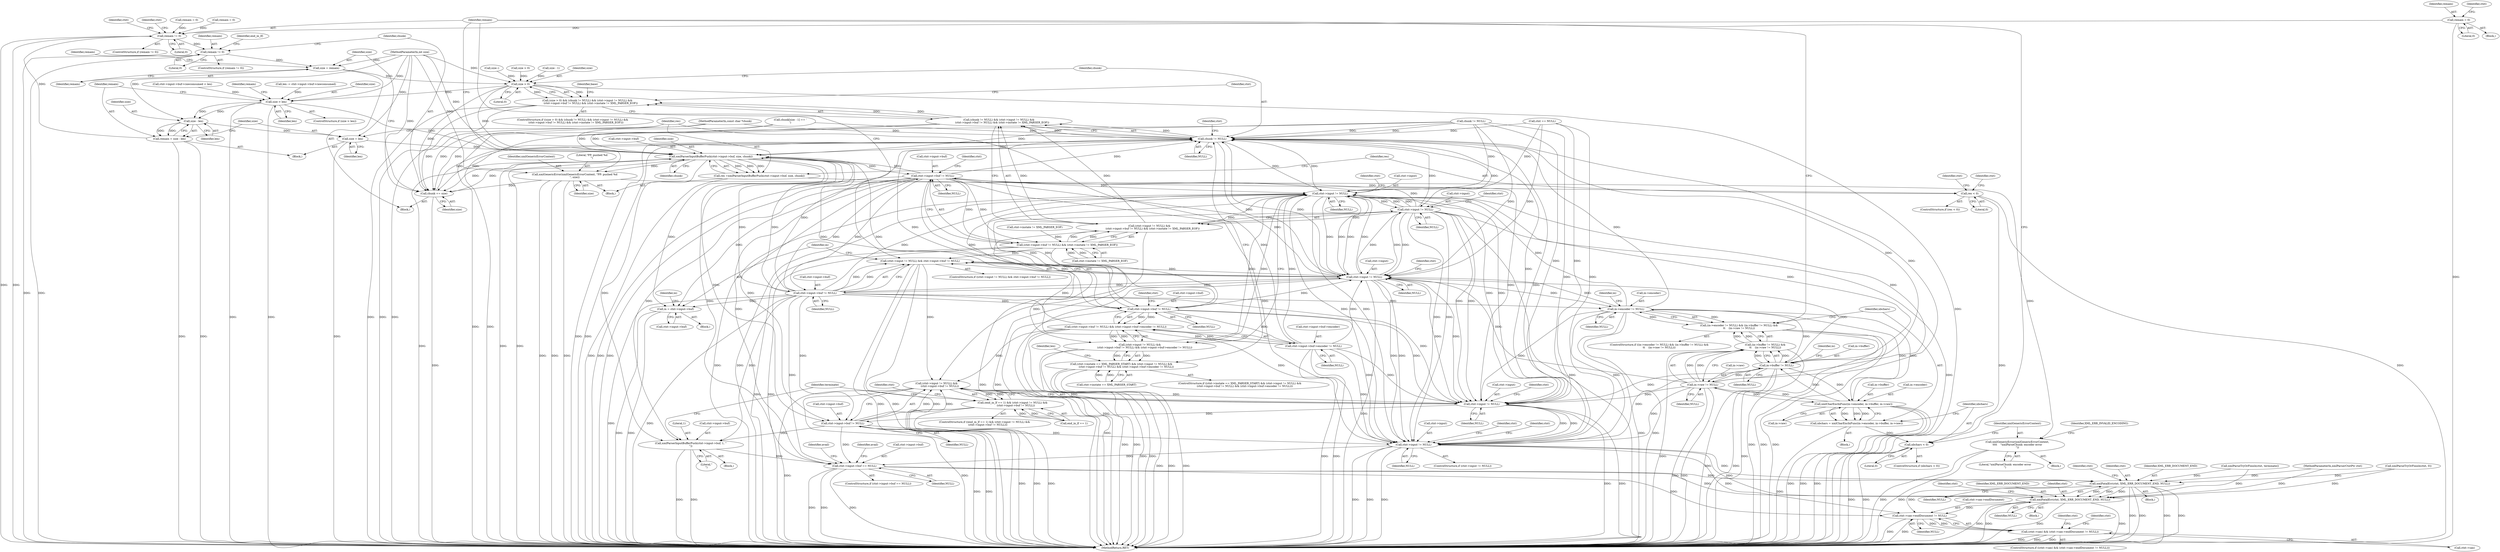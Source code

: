 digraph "0_Chrome_d0947db40187f4708c58e64cbd6013faf9eddeed_7@API" {
"1000115" [label="(Call,remain = 0)"];
"1000485" [label="(Call,remain != 0)"];
"1000522" [label="(Call,remain != 0)"];
"1000529" [label="(Call,size = remain)"];
"1000185" [label="(Call,size > 0)"];
"1000184" [label="(Call,(size > 0) && (chunk != NULL) && (ctxt->input != NULL) &&\n        (ctxt->input->buf != NULL) && (ctxt->instate != XML_PARSER_EOF))"];
"1000306" [label="(Call,size > len)"];
"1000312" [label="(Call,size - len)"];
"1000310" [label="(Call,remain = size - len)"];
"1000315" [label="(Call,size = len)"];
"1000326" [label="(Call,xmlParserInputBufferPush(ctxt->input->buf, size, chunk))"];
"1000199" [label="(Call,ctxt->input->buf != NULL)"];
"1000189" [label="(Call,chunk != NULL)"];
"1000188" [label="(Call,(chunk != NULL) && (ctxt->input != NULL) &&\n        (ctxt->input->buf != NULL) && (ctxt->instate != XML_PARSER_EOF))"];
"1000193" [label="(Call,ctxt->input != NULL)"];
"1000192" [label="(Call,(ctxt->input != NULL) &&\n        (ctxt->input->buf != NULL) && (ctxt->instate != XML_PARSER_EOF))"];
"1000253" [label="(Call,ctxt->input != NULL)"];
"1000252" [label="(Call,(ctxt->input != NULL) &&\n            (ctxt->input->buf != NULL) && (ctxt->input->buf->encoder != NULL))"];
"1000246" [label="(Call,(ctxt->instate == XML_PARSER_START) && (ctxt->input != NULL) &&\n            (ctxt->input->buf != NULL) && (ctxt->input->buf->encoder != NULL))"];
"1000259" [label="(Call,ctxt->input->buf != NULL)"];
"1000258" [label="(Call,(ctxt->input->buf != NULL) && (ctxt->input->buf->encoder != NULL))"];
"1000420" [label="(Call,(ctxt->input != NULL) && ctxt->input->buf != NULL)"];
"1000541" [label="(Call,(ctxt->input != NULL) &&\n        (ctxt->input->buf != NULL))"];
"1000537" [label="(Call,(end_in_lf == 1) && (ctxt->input != NULL) &&\n        (ctxt->input->buf != NULL))"];
"1000266" [label="(Call,ctxt->input->buf->encoder != NULL)"];
"1000421" [label="(Call,ctxt->input != NULL)"];
"1000426" [label="(Call,ctxt->input->buf != NULL)"];
"1000435" [label="(Call,in = ctxt->input->buf)"];
"1000444" [label="(Call,in->encoder != NULL)"];
"1000443" [label="(Call,(in->encoder != NULL) && (in->buffer != NULL) &&\n\t\t    (in->raw != NULL))"];
"1000450" [label="(Call,in->buffer != NULL)"];
"1000449" [label="(Call,(in->buffer != NULL) &&\n\t\t    (in->raw != NULL))"];
"1000455" [label="(Call,in->raw != NULL)"];
"1000464" [label="(Call,xmlCharEncInFunc(in->encoder, in->buffer, in->raw))"];
"1000462" [label="(Call,nbchars = xmlCharEncInFunc(in->encoder, in->buffer, in->raw))"];
"1000475" [label="(Call,nbchars < 0)"];
"1000542" [label="(Call,ctxt->input != NULL)"];
"1000547" [label="(Call,ctxt->input->buf != NULL)"];
"1000555" [label="(Call,xmlParserInputBufferPush(ctxt->input->buf, 1, \"\r\"))"];
"1000578" [label="(Call,ctxt->input->buf == NULL)"];
"1000641" [label="(Call,xmlFatalErr(ctxt, XML_ERR_DOCUMENT_END, NULL))"];
"1000656" [label="(Call,xmlFatalErr(ctxt, XML_ERR_DOCUMENT_END, NULL))"];
"1000672" [label="(Call,ctxt->sax->endDocument != NULL)"];
"1000668" [label="(Call,(ctxt->sax) && (ctxt->sax->endDocument != NULL))"];
"1000571" [label="(Call,ctxt->input != NULL)"];
"1000526" [label="(Call,chunk += size)"];
"1000198" [label="(Call,(ctxt->input->buf != NULL) && (ctxt->instate != XML_PARSER_EOF))"];
"1000324" [label="(Call,res =xmlParserInputBufferPush(ctxt->input->buf, size, chunk))"];
"1000335" [label="(Call,res < 0)"];
"1000407" [label="(Call,xmlGenericError(xmlGenericErrorContext, \"PP: pushed %d\n\", size))"];
"1000479" [label="(Call,xmlGenericError(xmlGenericErrorContext,\n\t\t\t\t    \"xmlParseChunk: encoder error\n\"))"];
"1000572" [label="(Call,ctxt->input)"];
"1000564" [label="(Identifier,terminate)"];
"1000326" [label="(Call,xmlParserInputBufferPush(ctxt->input->buf, size, chunk))"];
"1000486" [label="(Identifier,remain)"];
"1000445" [label="(Call,in->encoder)"];
"1000464" [label="(Call,xmlCharEncInFunc(in->encoder, in->buffer, in->raw))"];
"1000315" [label="(Call,size = len)"];
"1000462" [label="(Call,nbchars = xmlCharEncInFunc(in->encoder, in->buffer, in->raw))"];
"1000258" [label="(Call,(ctxt->input->buf != NULL) && (ctxt->input->buf->encoder != NULL))"];
"1000311" [label="(Identifier,remain)"];
"1000314" [label="(Identifier,len)"];
"1000186" [label="(Identifier,size)"];
"1000257" [label="(Identifier,NULL)"];
"1000522" [label="(Call,remain != 0)"];
"1000422" [label="(Call,ctxt->input)"];
"1000681" [label="(Identifier,ctxt)"];
"1000530" [label="(Identifier,size)"];
"1000270" [label="(Identifier,ctxt)"];
"1000487" [label="(Literal,0)"];
"1000117" [label="(Literal,0)"];
"1000468" [label="(Call,in->buffer)"];
"1000479" [label="(Call,xmlGenericError(xmlGenericErrorContext,\n\t\t\t\t    \"xmlParseChunk: encoder error\n\"))"];
"1000548" [label="(Call,ctxt->input->buf)"];
"1000460" [label="(Block,)"];
"1000211" [label="(Block,)"];
"1000410" [label="(Identifier,size)"];
"1000678" [label="(Identifier,NULL)"];
"1000541" [label="(Call,(ctxt->input != NULL) &&\n        (ctxt->input->buf != NULL))"];
"1000265" [label="(Identifier,NULL)"];
"1000116" [label="(Identifier,remain)"];
"1000426" [label="(Call,ctxt->input->buf != NULL)"];
"1000195" [label="(Identifier,ctxt)"];
"1000578" [label="(Call,ctxt->input->buf == NULL)"];
"1000454" [label="(Identifier,NULL)"];
"1000115" [label="(Call,remain = 0)"];
"1000537" [label="(Call,(end_in_lf == 1) && (ctxt->input != NULL) &&\n        (ctxt->input->buf != NULL))"];
"1000533" [label="(Identifier,remain)"];
"1000306" [label="(Call,size > len)"];
"1000571" [label="(Call,ctxt->input != NULL)"];
"1000463" [label="(Identifier,nbchars)"];
"1000313" [label="(Identifier,size)"];
"1000669" [label="(Call,ctxt->sax)"];
"1000484" [label="(ControlStructure,if (remain != 0))"];
"1000581" [label="(Identifier,ctxt)"];
"1000456" [label="(Call,in->raw)"];
"1000685" [label="(Identifier,ctxt)"];
"1000325" [label="(Identifier,res)"];
"1000287" [label="(Call,ctxt->input->buf->rawconsumed < len)"];
"1000321" [label="(Identifier,remain)"];
"1000247" [label="(Call,ctxt->instate == XML_PARSER_START)"];
"1000649" [label="(Identifier,ctxt)"];
"1000334" [label="(ControlStructure,if (res < 0))"];
"1000335" [label="(Call,res < 0)"];
"1000446" [label="(Identifier,in)"];
"1000252" [label="(Call,(ctxt->input != NULL) &&\n            (ctxt->input->buf != NULL) && (ctxt->input->buf->encoder != NULL))"];
"1000483" [label="(Identifier,XML_ERR_INVALID_ENCODING)"];
"1000205" [label="(Identifier,NULL)"];
"1000206" [label="(Call,ctxt->instate != XML_PARSER_EOF)"];
"1000109" [label="(Block,)"];
"1000527" [label="(Identifier,chunk)"];
"1000443" [label="(Call,(in->encoder != NULL) && (in->buffer != NULL) &&\n\t\t    (in->raw != NULL))"];
"1000189" [label="(Call,chunk != NULL)"];
"1000120" [label="(Identifier,ctxt)"];
"1000432" [label="(Identifier,NULL)"];
"1000546" [label="(Identifier,NULL)"];
"1000119" [label="(Call,ctxt == NULL)"];
"1000457" [label="(Identifier,in)"];
"1000672" [label="(Call,ctxt->sax->endDocument != NULL)"];
"1000309" [label="(Block,)"];
"1000308" [label="(Identifier,len)"];
"1000169" [label="(Call,chunk[size - 1] == '\r')"];
"1000542" [label="(Call,ctxt->input != NULL)"];
"1000200" [label="(Call,ctxt->input->buf)"];
"1000477" [label="(Literal,0)"];
"1000488" [label="(Call,xmlParseTryOrFinish(ctxt, 0))"];
"1000492" [label="(Call,xmlParseTryOrFinish(ctxt, terminate))"];
"1000245" [label="(ControlStructure,if ((ctxt->instate == XML_PARSER_START) && (ctxt->input != NULL) &&\n            (ctxt->input->buf != NULL) && (ctxt->input->buf->encoder != NULL)))"];
"1000452" [label="(Identifier,in)"];
"1000575" [label="(Identifier,NULL)"];
"1000341" [label="(Identifier,ctxt)"];
"1000489" [label="(Identifier,ctxt)"];
"1000433" [label="(Block,)"];
"1000451" [label="(Call,in->buffer)"];
"1000407" [label="(Call,xmlGenericError(xmlGenericErrorContext, \"PP: pushed %d\n\", size))"];
"1000547" [label="(Call,ctxt->input->buf != NULL)"];
"1000192" [label="(Call,(ctxt->input != NULL) &&\n        (ctxt->input->buf != NULL) && (ctxt->instate != XML_PARSER_EOF))"];
"1000642" [label="(Identifier,ctxt)"];
"1000260" [label="(Call,ctxt->input->buf)"];
"1000644" [label="(Identifier,NULL)"];
"1000558" [label="(Identifier,ctxt)"];
"1000310" [label="(Call,remain = size - len)"];
"1000521" [label="(ControlStructure,if (remain != 0))"];
"1000523" [label="(Identifier,remain)"];
"1000425" [label="(Identifier,NULL)"];
"1000296" [label="(Call,len -= ctxt->input->buf->rawconsumed)"];
"1000444" [label="(Call,in->encoder != NULL)"];
"1000436" [label="(Identifier,in)"];
"1000658" [label="(Identifier,XML_ERR_DOCUMENT_END)"];
"1000437" [label="(Call,ctxt->input->buf)"];
"1000586" [label="(Identifier,avail)"];
"1000427" [label="(Call,ctxt->input->buf)"];
"1000475" [label="(Call,nbchars < 0)"];
"1000531" [label="(Identifier,remain)"];
"1000448" [label="(Identifier,NULL)"];
"1000553" [label="(Identifier,NULL)"];
"1000485" [label="(Call,remain != 0)"];
"1000529" [label="(Call,size = remain)"];
"1000305" [label="(ControlStructure,if (size > len))"];
"1000190" [label="(Identifier,chunk)"];
"1000474" [label="(ControlStructure,if (nbchars < 0))"];
"1000480" [label="(Identifier,xmlGenericErrorContext)"];
"1000538" [label="(Call,end_in_lf == 1)"];
"1000337" [label="(Literal,0)"];
"1000536" [label="(ControlStructure,if ((end_in_lf == 1) && (ctxt->input != NULL) &&\n        (ctxt->input->buf != NULL)))"];
"1000465" [label="(Call,in->encoder)"];
"1000449" [label="(Call,(in->buffer != NULL) &&\n\t\t    (in->raw != NULL))"];
"1000354" [label="(Identifier,ctxt)"];
"1000320" [label="(Call,remain = 0)"];
"1000656" [label="(Call,xmlFatalErr(ctxt, XML_ERR_DOCUMENT_END, NULL))"];
"1000183" [label="(ControlStructure,if ((size > 0) && (chunk != NULL) && (ctxt->input != NULL) &&\n        (ctxt->input->buf != NULL) && (ctxt->instate != XML_PARSER_EOF)))"];
"1000409" [label="(Literal,\"PP: pushed %d\n\")"];
"1000554" [label="(Block,)"];
"1000539" [label="(Identifier,end_in_lf)"];
"1000107" [label="(MethodParameterIn,int size)"];
"1000421" [label="(Call,ctxt->input != NULL)"];
"1000532" [label="(Call,remain = 0)"];
"1000106" [label="(MethodParameterIn,const char *chunk)"];
"1000476" [label="(Identifier,nbchars)"];
"1000655" [label="(Block,)"];
"1000253" [label="(Call,ctxt->input != NULL)"];
"1000525" [label="(Block,)"];
"1000274" [label="(Identifier,NULL)"];
"1000408" [label="(Identifier,xmlGenericErrorContext)"];
"1000420" [label="(Call,(ctxt->input != NULL) && ctxt->input->buf != NULL)"];
"1000524" [label="(Literal,0)"];
"1000657" [label="(Identifier,ctxt)"];
"1000317" [label="(Identifier,len)"];
"1000105" [label="(MethodParameterIn,xmlParserCtxtPtr ctxt)"];
"1000663" [label="(Identifier,ctxt)"];
"1000543" [label="(Call,ctxt->input)"];
"1000259" [label="(Call,ctxt->input->buf != NULL)"];
"1000336" [label="(Identifier,res)"];
"1000208" [label="(Identifier,ctxt)"];
"1000262" [label="(Identifier,ctxt)"];
"1000579" [label="(Call,ctxt->input->buf)"];
"1000324" [label="(Call,res =xmlParserInputBufferPush(ctxt->input->buf, size, chunk))"];
"1000641" [label="(Call,xmlFatalErr(ctxt, XML_ERR_DOCUMENT_END, NULL))"];
"1000254" [label="(Call,ctxt->input)"];
"1000667" [label="(ControlStructure,if ((ctxt->sax) && (ctxt->sax->endDocument != NULL)))"];
"1000327" [label="(Call,ctxt->input->buf)"];
"1000278" [label="(Identifier,len)"];
"1000197" [label="(Identifier,NULL)"];
"1000481" [label="(Literal,\"xmlParseChunk: encoder error\n\")"];
"1000188" [label="(Call,(chunk != NULL) && (ctxt->input != NULL) &&\n        (ctxt->input->buf != NULL) && (ctxt->instate != XML_PARSER_EOF))"];
"1000307" [label="(Identifier,size)"];
"1000198" [label="(Call,(ctxt->input->buf != NULL) && (ctxt->instate != XML_PARSER_EOF))"];
"1000562" [label="(Literal,\"\r\")"];
"1000413" [label="(Call,ctxt->instate != XML_PARSER_EOF)"];
"1000526" [label="(Call,chunk += size)"];
"1000316" [label="(Identifier,size)"];
"1000570" [label="(ControlStructure,if (ctxt->input != NULL))"];
"1000246" [label="(Call,(ctxt->instate == XML_PARSER_START) && (ctxt->input != NULL) &&\n            (ctxt->input->buf != NULL) && (ctxt->input->buf->encoder != NULL))"];
"1000267" [label="(Call,ctxt->input->buf->encoder)"];
"1000191" [label="(Identifier,NULL)"];
"1000643" [label="(Identifier,XML_ERR_DOCUMENT_END)"];
"1000577" [label="(ControlStructure,if (ctxt->input->buf == NULL))"];
"1000584" [label="(Identifier,NULL)"];
"1000194" [label="(Call,ctxt->input)"];
"1000478" [label="(Block,)"];
"1000332" [label="(Identifier,size)"];
"1000180" [label="(Call,size--)"];
"1000694" [label="(MethodReturn,RET)"];
"1000471" [label="(Call,in->raw)"];
"1000184" [label="(Call,(size > 0) && (chunk != NULL) && (ctxt->input != NULL) &&\n        (ctxt->input->buf != NULL) && (ctxt->instate != XML_PARSER_EOF))"];
"1000214" [label="(Identifier,base)"];
"1000312" [label="(Call,size - len)"];
"1000561" [label="(Literal,1)"];
"1000419" [label="(ControlStructure,if ((ctxt->input != NULL) && ctxt->input->buf != NULL))"];
"1000266" [label="(Call,ctxt->input->buf->encoder != NULL)"];
"1000556" [label="(Call,ctxt->input->buf)"];
"1000632" [label="(Identifier,ctxt)"];
"1000159" [label="(Call,size > 0)"];
"1000187" [label="(Literal,0)"];
"1000659" [label="(Identifier,NULL)"];
"1000429" [label="(Identifier,ctxt)"];
"1000163" [label="(Call,chunk != NULL)"];
"1000202" [label="(Identifier,ctxt)"];
"1000493" [label="(Identifier,ctxt)"];
"1000528" [label="(Identifier,size)"];
"1000450" [label="(Call,in->buffer != NULL)"];
"1000550" [label="(Identifier,ctxt)"];
"1000455" [label="(Call,in->raw != NULL)"];
"1000333" [label="(Identifier,chunk)"];
"1000640" [label="(Block,)"];
"1000673" [label="(Call,ctxt->sax->endDocument)"];
"1000668" [label="(Call,(ctxt->sax) && (ctxt->sax->endDocument != NULL))"];
"1000415" [label="(Identifier,ctxt)"];
"1000459" [label="(Identifier,NULL)"];
"1000172" [label="(Call,size - 1)"];
"1000185" [label="(Call,size > 0)"];
"1000199" [label="(Call,ctxt->input->buf != NULL)"];
"1000193" [label="(Call,ctxt->input != NULL)"];
"1000442" [label="(ControlStructure,if ((in->encoder != NULL) && (in->buffer != NULL) &&\n\t\t    (in->raw != NULL)))"];
"1000435" [label="(Call,in = ctxt->input->buf)"];
"1000606" [label="(Identifier,avail)"];
"1000555" [label="(Call,xmlParserInputBufferPush(ctxt->input->buf, 1, \"\r\"))"];
"1000115" -> "1000109"  [label="AST: "];
"1000115" -> "1000117"  [label="CFG: "];
"1000116" -> "1000115"  [label="AST: "];
"1000117" -> "1000115"  [label="AST: "];
"1000120" -> "1000115"  [label="CFG: "];
"1000115" -> "1000694"  [label="DDG: "];
"1000115" -> "1000485"  [label="DDG: "];
"1000485" -> "1000484"  [label="AST: "];
"1000485" -> "1000487"  [label="CFG: "];
"1000486" -> "1000485"  [label="AST: "];
"1000487" -> "1000485"  [label="AST: "];
"1000489" -> "1000485"  [label="CFG: "];
"1000493" -> "1000485"  [label="CFG: "];
"1000485" -> "1000694"  [label="DDG: "];
"1000485" -> "1000694"  [label="DDG: "];
"1000532" -> "1000485"  [label="DDG: "];
"1000310" -> "1000485"  [label="DDG: "];
"1000320" -> "1000485"  [label="DDG: "];
"1000485" -> "1000522"  [label="DDG: "];
"1000522" -> "1000521"  [label="AST: "];
"1000522" -> "1000524"  [label="CFG: "];
"1000523" -> "1000522"  [label="AST: "];
"1000524" -> "1000522"  [label="AST: "];
"1000527" -> "1000522"  [label="CFG: "];
"1000539" -> "1000522"  [label="CFG: "];
"1000522" -> "1000694"  [label="DDG: "];
"1000522" -> "1000694"  [label="DDG: "];
"1000522" -> "1000529"  [label="DDG: "];
"1000529" -> "1000525"  [label="AST: "];
"1000529" -> "1000531"  [label="CFG: "];
"1000530" -> "1000529"  [label="AST: "];
"1000531" -> "1000529"  [label="AST: "];
"1000533" -> "1000529"  [label="CFG: "];
"1000529" -> "1000185"  [label="DDG: "];
"1000107" -> "1000529"  [label="DDG: "];
"1000185" -> "1000184"  [label="AST: "];
"1000185" -> "1000187"  [label="CFG: "];
"1000186" -> "1000185"  [label="AST: "];
"1000187" -> "1000185"  [label="AST: "];
"1000190" -> "1000185"  [label="CFG: "];
"1000184" -> "1000185"  [label="CFG: "];
"1000185" -> "1000694"  [label="DDG: "];
"1000185" -> "1000184"  [label="DDG: "];
"1000185" -> "1000184"  [label="DDG: "];
"1000159" -> "1000185"  [label="DDG: "];
"1000180" -> "1000185"  [label="DDG: "];
"1000172" -> "1000185"  [label="DDG: "];
"1000107" -> "1000185"  [label="DDG: "];
"1000185" -> "1000306"  [label="DDG: "];
"1000185" -> "1000326"  [label="DDG: "];
"1000185" -> "1000526"  [label="DDG: "];
"1000184" -> "1000183"  [label="AST: "];
"1000184" -> "1000188"  [label="CFG: "];
"1000188" -> "1000184"  [label="AST: "];
"1000214" -> "1000184"  [label="CFG: "];
"1000415" -> "1000184"  [label="CFG: "];
"1000184" -> "1000694"  [label="DDG: "];
"1000184" -> "1000694"  [label="DDG: "];
"1000184" -> "1000694"  [label="DDG: "];
"1000188" -> "1000184"  [label="DDG: "];
"1000188" -> "1000184"  [label="DDG: "];
"1000306" -> "1000305"  [label="AST: "];
"1000306" -> "1000308"  [label="CFG: "];
"1000307" -> "1000306"  [label="AST: "];
"1000308" -> "1000306"  [label="AST: "];
"1000311" -> "1000306"  [label="CFG: "];
"1000321" -> "1000306"  [label="CFG: "];
"1000306" -> "1000694"  [label="DDG: "];
"1000306" -> "1000694"  [label="DDG: "];
"1000107" -> "1000306"  [label="DDG: "];
"1000296" -> "1000306"  [label="DDG: "];
"1000287" -> "1000306"  [label="DDG: "];
"1000306" -> "1000312"  [label="DDG: "];
"1000306" -> "1000312"  [label="DDG: "];
"1000306" -> "1000326"  [label="DDG: "];
"1000312" -> "1000310"  [label="AST: "];
"1000312" -> "1000314"  [label="CFG: "];
"1000313" -> "1000312"  [label="AST: "];
"1000314" -> "1000312"  [label="AST: "];
"1000310" -> "1000312"  [label="CFG: "];
"1000312" -> "1000310"  [label="DDG: "];
"1000312" -> "1000310"  [label="DDG: "];
"1000107" -> "1000312"  [label="DDG: "];
"1000312" -> "1000315"  [label="DDG: "];
"1000310" -> "1000309"  [label="AST: "];
"1000311" -> "1000310"  [label="AST: "];
"1000316" -> "1000310"  [label="CFG: "];
"1000310" -> "1000694"  [label="DDG: "];
"1000310" -> "1000694"  [label="DDG: "];
"1000315" -> "1000309"  [label="AST: "];
"1000315" -> "1000317"  [label="CFG: "];
"1000316" -> "1000315"  [label="AST: "];
"1000317" -> "1000315"  [label="AST: "];
"1000325" -> "1000315"  [label="CFG: "];
"1000315" -> "1000694"  [label="DDG: "];
"1000107" -> "1000315"  [label="DDG: "];
"1000315" -> "1000326"  [label="DDG: "];
"1000326" -> "1000324"  [label="AST: "];
"1000326" -> "1000333"  [label="CFG: "];
"1000327" -> "1000326"  [label="AST: "];
"1000332" -> "1000326"  [label="AST: "];
"1000333" -> "1000326"  [label="AST: "];
"1000324" -> "1000326"  [label="CFG: "];
"1000326" -> "1000694"  [label="DDG: "];
"1000326" -> "1000694"  [label="DDG: "];
"1000326" -> "1000694"  [label="DDG: "];
"1000326" -> "1000199"  [label="DDG: "];
"1000326" -> "1000259"  [label="DDG: "];
"1000326" -> "1000324"  [label="DDG: "];
"1000326" -> "1000324"  [label="DDG: "];
"1000326" -> "1000324"  [label="DDG: "];
"1000259" -> "1000326"  [label="DDG: "];
"1000199" -> "1000326"  [label="DDG: "];
"1000426" -> "1000326"  [label="DDG: "];
"1000107" -> "1000326"  [label="DDG: "];
"1000163" -> "1000326"  [label="DDG: "];
"1000189" -> "1000326"  [label="DDG: "];
"1000526" -> "1000326"  [label="DDG: "];
"1000169" -> "1000326"  [label="DDG: "];
"1000106" -> "1000326"  [label="DDG: "];
"1000326" -> "1000407"  [label="DDG: "];
"1000326" -> "1000426"  [label="DDG: "];
"1000326" -> "1000435"  [label="DDG: "];
"1000326" -> "1000526"  [label="DDG: "];
"1000326" -> "1000547"  [label="DDG: "];
"1000326" -> "1000555"  [label="DDG: "];
"1000326" -> "1000578"  [label="DDG: "];
"1000199" -> "1000198"  [label="AST: "];
"1000199" -> "1000205"  [label="CFG: "];
"1000200" -> "1000199"  [label="AST: "];
"1000205" -> "1000199"  [label="AST: "];
"1000208" -> "1000199"  [label="CFG: "];
"1000198" -> "1000199"  [label="CFG: "];
"1000199" -> "1000694"  [label="DDG: "];
"1000199" -> "1000694"  [label="DDG: "];
"1000199" -> "1000189"  [label="DDG: "];
"1000199" -> "1000198"  [label="DDG: "];
"1000199" -> "1000198"  [label="DDG: "];
"1000426" -> "1000199"  [label="DDG: "];
"1000193" -> "1000199"  [label="DDG: "];
"1000199" -> "1000253"  [label="DDG: "];
"1000199" -> "1000259"  [label="DDG: "];
"1000199" -> "1000421"  [label="DDG: "];
"1000199" -> "1000426"  [label="DDG: "];
"1000199" -> "1000435"  [label="DDG: "];
"1000199" -> "1000542"  [label="DDG: "];
"1000199" -> "1000547"  [label="DDG: "];
"1000199" -> "1000555"  [label="DDG: "];
"1000199" -> "1000571"  [label="DDG: "];
"1000199" -> "1000578"  [label="DDG: "];
"1000189" -> "1000188"  [label="AST: "];
"1000189" -> "1000191"  [label="CFG: "];
"1000190" -> "1000189"  [label="AST: "];
"1000191" -> "1000189"  [label="AST: "];
"1000195" -> "1000189"  [label="CFG: "];
"1000188" -> "1000189"  [label="CFG: "];
"1000189" -> "1000694"  [label="DDG: "];
"1000189" -> "1000694"  [label="DDG: "];
"1000189" -> "1000188"  [label="DDG: "];
"1000189" -> "1000188"  [label="DDG: "];
"1000163" -> "1000189"  [label="DDG: "];
"1000163" -> "1000189"  [label="DDG: "];
"1000526" -> "1000189"  [label="DDG: "];
"1000169" -> "1000189"  [label="DDG: "];
"1000106" -> "1000189"  [label="DDG: "];
"1000455" -> "1000189"  [label="DDG: "];
"1000259" -> "1000189"  [label="DDG: "];
"1000421" -> "1000189"  [label="DDG: "];
"1000426" -> "1000189"  [label="DDG: "];
"1000193" -> "1000189"  [label="DDG: "];
"1000253" -> "1000189"  [label="DDG: "];
"1000444" -> "1000189"  [label="DDG: "];
"1000450" -> "1000189"  [label="DDG: "];
"1000266" -> "1000189"  [label="DDG: "];
"1000119" -> "1000189"  [label="DDG: "];
"1000189" -> "1000193"  [label="DDG: "];
"1000189" -> "1000253"  [label="DDG: "];
"1000189" -> "1000421"  [label="DDG: "];
"1000189" -> "1000526"  [label="DDG: "];
"1000189" -> "1000542"  [label="DDG: "];
"1000189" -> "1000571"  [label="DDG: "];
"1000188" -> "1000192"  [label="CFG: "];
"1000192" -> "1000188"  [label="AST: "];
"1000188" -> "1000694"  [label="DDG: "];
"1000188" -> "1000694"  [label="DDG: "];
"1000192" -> "1000188"  [label="DDG: "];
"1000192" -> "1000188"  [label="DDG: "];
"1000193" -> "1000192"  [label="AST: "];
"1000193" -> "1000197"  [label="CFG: "];
"1000194" -> "1000193"  [label="AST: "];
"1000197" -> "1000193"  [label="AST: "];
"1000202" -> "1000193"  [label="CFG: "];
"1000192" -> "1000193"  [label="CFG: "];
"1000193" -> "1000694"  [label="DDG: "];
"1000193" -> "1000694"  [label="DDG: "];
"1000193" -> "1000192"  [label="DDG: "];
"1000193" -> "1000192"  [label="DDG: "];
"1000253" -> "1000193"  [label="DDG: "];
"1000421" -> "1000193"  [label="DDG: "];
"1000193" -> "1000253"  [label="DDG: "];
"1000193" -> "1000253"  [label="DDG: "];
"1000193" -> "1000421"  [label="DDG: "];
"1000193" -> "1000421"  [label="DDG: "];
"1000193" -> "1000542"  [label="DDG: "];
"1000193" -> "1000542"  [label="DDG: "];
"1000193" -> "1000571"  [label="DDG: "];
"1000193" -> "1000571"  [label="DDG: "];
"1000192" -> "1000198"  [label="CFG: "];
"1000198" -> "1000192"  [label="AST: "];
"1000192" -> "1000694"  [label="DDG: "];
"1000192" -> "1000694"  [label="DDG: "];
"1000198" -> "1000192"  [label="DDG: "];
"1000198" -> "1000192"  [label="DDG: "];
"1000253" -> "1000252"  [label="AST: "];
"1000253" -> "1000257"  [label="CFG: "];
"1000254" -> "1000253"  [label="AST: "];
"1000257" -> "1000253"  [label="AST: "];
"1000262" -> "1000253"  [label="CFG: "];
"1000252" -> "1000253"  [label="CFG: "];
"1000253" -> "1000694"  [label="DDG: "];
"1000253" -> "1000694"  [label="DDG: "];
"1000253" -> "1000252"  [label="DDG: "];
"1000253" -> "1000252"  [label="DDG: "];
"1000421" -> "1000253"  [label="DDG: "];
"1000421" -> "1000253"  [label="DDG: "];
"1000455" -> "1000253"  [label="DDG: "];
"1000259" -> "1000253"  [label="DDG: "];
"1000426" -> "1000253"  [label="DDG: "];
"1000444" -> "1000253"  [label="DDG: "];
"1000450" -> "1000253"  [label="DDG: "];
"1000163" -> "1000253"  [label="DDG: "];
"1000266" -> "1000253"  [label="DDG: "];
"1000119" -> "1000253"  [label="DDG: "];
"1000253" -> "1000259"  [label="DDG: "];
"1000253" -> "1000421"  [label="DDG: "];
"1000253" -> "1000421"  [label="DDG: "];
"1000253" -> "1000542"  [label="DDG: "];
"1000253" -> "1000542"  [label="DDG: "];
"1000253" -> "1000571"  [label="DDG: "];
"1000253" -> "1000571"  [label="DDG: "];
"1000252" -> "1000246"  [label="AST: "];
"1000252" -> "1000258"  [label="CFG: "];
"1000258" -> "1000252"  [label="AST: "];
"1000246" -> "1000252"  [label="CFG: "];
"1000252" -> "1000694"  [label="DDG: "];
"1000252" -> "1000694"  [label="DDG: "];
"1000252" -> "1000246"  [label="DDG: "];
"1000252" -> "1000246"  [label="DDG: "];
"1000258" -> "1000252"  [label="DDG: "];
"1000258" -> "1000252"  [label="DDG: "];
"1000246" -> "1000245"  [label="AST: "];
"1000246" -> "1000247"  [label="CFG: "];
"1000247" -> "1000246"  [label="AST: "];
"1000278" -> "1000246"  [label="CFG: "];
"1000325" -> "1000246"  [label="CFG: "];
"1000246" -> "1000694"  [label="DDG: "];
"1000246" -> "1000694"  [label="DDG: "];
"1000246" -> "1000694"  [label="DDG: "];
"1000247" -> "1000246"  [label="DDG: "];
"1000247" -> "1000246"  [label="DDG: "];
"1000259" -> "1000258"  [label="AST: "];
"1000259" -> "1000265"  [label="CFG: "];
"1000260" -> "1000259"  [label="AST: "];
"1000265" -> "1000259"  [label="AST: "];
"1000270" -> "1000259"  [label="CFG: "];
"1000258" -> "1000259"  [label="CFG: "];
"1000259" -> "1000694"  [label="DDG: "];
"1000259" -> "1000258"  [label="DDG: "];
"1000259" -> "1000258"  [label="DDG: "];
"1000426" -> "1000259"  [label="DDG: "];
"1000259" -> "1000266"  [label="DDG: "];
"1000259" -> "1000421"  [label="DDG: "];
"1000259" -> "1000542"  [label="DDG: "];
"1000259" -> "1000571"  [label="DDG: "];
"1000258" -> "1000266"  [label="CFG: "];
"1000266" -> "1000258"  [label="AST: "];
"1000258" -> "1000694"  [label="DDG: "];
"1000258" -> "1000694"  [label="DDG: "];
"1000266" -> "1000258"  [label="DDG: "];
"1000266" -> "1000258"  [label="DDG: "];
"1000258" -> "1000420"  [label="DDG: "];
"1000258" -> "1000541"  [label="DDG: "];
"1000420" -> "1000419"  [label="AST: "];
"1000420" -> "1000421"  [label="CFG: "];
"1000420" -> "1000426"  [label="CFG: "];
"1000421" -> "1000420"  [label="AST: "];
"1000426" -> "1000420"  [label="AST: "];
"1000436" -> "1000420"  [label="CFG: "];
"1000486" -> "1000420"  [label="CFG: "];
"1000420" -> "1000694"  [label="DDG: "];
"1000420" -> "1000694"  [label="DDG: "];
"1000420" -> "1000694"  [label="DDG: "];
"1000421" -> "1000420"  [label="DDG: "];
"1000421" -> "1000420"  [label="DDG: "];
"1000426" -> "1000420"  [label="DDG: "];
"1000426" -> "1000420"  [label="DDG: "];
"1000198" -> "1000420"  [label="DDG: "];
"1000420" -> "1000541"  [label="DDG: "];
"1000541" -> "1000537"  [label="AST: "];
"1000541" -> "1000542"  [label="CFG: "];
"1000541" -> "1000547"  [label="CFG: "];
"1000542" -> "1000541"  [label="AST: "];
"1000547" -> "1000541"  [label="AST: "];
"1000537" -> "1000541"  [label="CFG: "];
"1000541" -> "1000694"  [label="DDG: "];
"1000541" -> "1000694"  [label="DDG: "];
"1000541" -> "1000537"  [label="DDG: "];
"1000541" -> "1000537"  [label="DDG: "];
"1000542" -> "1000541"  [label="DDG: "];
"1000542" -> "1000541"  [label="DDG: "];
"1000547" -> "1000541"  [label="DDG: "];
"1000547" -> "1000541"  [label="DDG: "];
"1000198" -> "1000541"  [label="DDG: "];
"1000537" -> "1000536"  [label="AST: "];
"1000537" -> "1000538"  [label="CFG: "];
"1000538" -> "1000537"  [label="AST: "];
"1000558" -> "1000537"  [label="CFG: "];
"1000564" -> "1000537"  [label="CFG: "];
"1000537" -> "1000694"  [label="DDG: "];
"1000537" -> "1000694"  [label="DDG: "];
"1000537" -> "1000694"  [label="DDG: "];
"1000538" -> "1000537"  [label="DDG: "];
"1000538" -> "1000537"  [label="DDG: "];
"1000266" -> "1000274"  [label="CFG: "];
"1000267" -> "1000266"  [label="AST: "];
"1000274" -> "1000266"  [label="AST: "];
"1000266" -> "1000694"  [label="DDG: "];
"1000266" -> "1000694"  [label="DDG: "];
"1000266" -> "1000421"  [label="DDG: "];
"1000266" -> "1000542"  [label="DDG: "];
"1000266" -> "1000571"  [label="DDG: "];
"1000421" -> "1000425"  [label="CFG: "];
"1000422" -> "1000421"  [label="AST: "];
"1000425" -> "1000421"  [label="AST: "];
"1000429" -> "1000421"  [label="CFG: "];
"1000421" -> "1000694"  [label="DDG: "];
"1000421" -> "1000694"  [label="DDG: "];
"1000455" -> "1000421"  [label="DDG: "];
"1000426" -> "1000421"  [label="DDG: "];
"1000444" -> "1000421"  [label="DDG: "];
"1000450" -> "1000421"  [label="DDG: "];
"1000163" -> "1000421"  [label="DDG: "];
"1000119" -> "1000421"  [label="DDG: "];
"1000421" -> "1000426"  [label="DDG: "];
"1000421" -> "1000444"  [label="DDG: "];
"1000421" -> "1000542"  [label="DDG: "];
"1000421" -> "1000542"  [label="DDG: "];
"1000421" -> "1000571"  [label="DDG: "];
"1000421" -> "1000571"  [label="DDG: "];
"1000426" -> "1000432"  [label="CFG: "];
"1000427" -> "1000426"  [label="AST: "];
"1000432" -> "1000426"  [label="AST: "];
"1000426" -> "1000694"  [label="DDG: "];
"1000426" -> "1000694"  [label="DDG: "];
"1000426" -> "1000435"  [label="DDG: "];
"1000426" -> "1000444"  [label="DDG: "];
"1000426" -> "1000542"  [label="DDG: "];
"1000426" -> "1000547"  [label="DDG: "];
"1000426" -> "1000555"  [label="DDG: "];
"1000426" -> "1000571"  [label="DDG: "];
"1000426" -> "1000578"  [label="DDG: "];
"1000435" -> "1000433"  [label="AST: "];
"1000435" -> "1000437"  [label="CFG: "];
"1000436" -> "1000435"  [label="AST: "];
"1000437" -> "1000435"  [label="AST: "];
"1000446" -> "1000435"  [label="CFG: "];
"1000435" -> "1000694"  [label="DDG: "];
"1000435" -> "1000694"  [label="DDG: "];
"1000444" -> "1000443"  [label="AST: "];
"1000444" -> "1000448"  [label="CFG: "];
"1000445" -> "1000444"  [label="AST: "];
"1000448" -> "1000444"  [label="AST: "];
"1000452" -> "1000444"  [label="CFG: "];
"1000443" -> "1000444"  [label="CFG: "];
"1000444" -> "1000694"  [label="DDG: "];
"1000444" -> "1000694"  [label="DDG: "];
"1000444" -> "1000443"  [label="DDG: "];
"1000444" -> "1000443"  [label="DDG: "];
"1000464" -> "1000444"  [label="DDG: "];
"1000444" -> "1000450"  [label="DDG: "];
"1000444" -> "1000464"  [label="DDG: "];
"1000444" -> "1000542"  [label="DDG: "];
"1000444" -> "1000571"  [label="DDG: "];
"1000443" -> "1000442"  [label="AST: "];
"1000443" -> "1000449"  [label="CFG: "];
"1000449" -> "1000443"  [label="AST: "];
"1000463" -> "1000443"  [label="CFG: "];
"1000486" -> "1000443"  [label="CFG: "];
"1000443" -> "1000694"  [label="DDG: "];
"1000443" -> "1000694"  [label="DDG: "];
"1000443" -> "1000694"  [label="DDG: "];
"1000449" -> "1000443"  [label="DDG: "];
"1000449" -> "1000443"  [label="DDG: "];
"1000450" -> "1000449"  [label="AST: "];
"1000450" -> "1000454"  [label="CFG: "];
"1000451" -> "1000450"  [label="AST: "];
"1000454" -> "1000450"  [label="AST: "];
"1000457" -> "1000450"  [label="CFG: "];
"1000449" -> "1000450"  [label="CFG: "];
"1000450" -> "1000694"  [label="DDG: "];
"1000450" -> "1000694"  [label="DDG: "];
"1000450" -> "1000449"  [label="DDG: "];
"1000450" -> "1000449"  [label="DDG: "];
"1000464" -> "1000450"  [label="DDG: "];
"1000450" -> "1000455"  [label="DDG: "];
"1000450" -> "1000464"  [label="DDG: "];
"1000450" -> "1000542"  [label="DDG: "];
"1000450" -> "1000571"  [label="DDG: "];
"1000449" -> "1000455"  [label="CFG: "];
"1000455" -> "1000449"  [label="AST: "];
"1000449" -> "1000694"  [label="DDG: "];
"1000449" -> "1000694"  [label="DDG: "];
"1000455" -> "1000449"  [label="DDG: "];
"1000455" -> "1000449"  [label="DDG: "];
"1000455" -> "1000459"  [label="CFG: "];
"1000456" -> "1000455"  [label="AST: "];
"1000459" -> "1000455"  [label="AST: "];
"1000455" -> "1000694"  [label="DDG: "];
"1000455" -> "1000694"  [label="DDG: "];
"1000464" -> "1000455"  [label="DDG: "];
"1000455" -> "1000464"  [label="DDG: "];
"1000455" -> "1000542"  [label="DDG: "];
"1000455" -> "1000571"  [label="DDG: "];
"1000464" -> "1000462"  [label="AST: "];
"1000464" -> "1000471"  [label="CFG: "];
"1000465" -> "1000464"  [label="AST: "];
"1000468" -> "1000464"  [label="AST: "];
"1000471" -> "1000464"  [label="AST: "];
"1000462" -> "1000464"  [label="CFG: "];
"1000464" -> "1000694"  [label="DDG: "];
"1000464" -> "1000694"  [label="DDG: "];
"1000464" -> "1000694"  [label="DDG: "];
"1000464" -> "1000462"  [label="DDG: "];
"1000464" -> "1000462"  [label="DDG: "];
"1000464" -> "1000462"  [label="DDG: "];
"1000462" -> "1000460"  [label="AST: "];
"1000463" -> "1000462"  [label="AST: "];
"1000476" -> "1000462"  [label="CFG: "];
"1000462" -> "1000694"  [label="DDG: "];
"1000462" -> "1000475"  [label="DDG: "];
"1000475" -> "1000474"  [label="AST: "];
"1000475" -> "1000477"  [label="CFG: "];
"1000476" -> "1000475"  [label="AST: "];
"1000477" -> "1000475"  [label="AST: "];
"1000480" -> "1000475"  [label="CFG: "];
"1000486" -> "1000475"  [label="CFG: "];
"1000475" -> "1000694"  [label="DDG: "];
"1000475" -> "1000694"  [label="DDG: "];
"1000542" -> "1000546"  [label="CFG: "];
"1000543" -> "1000542"  [label="AST: "];
"1000546" -> "1000542"  [label="AST: "];
"1000550" -> "1000542"  [label="CFG: "];
"1000542" -> "1000694"  [label="DDG: "];
"1000542" -> "1000694"  [label="DDG: "];
"1000163" -> "1000542"  [label="DDG: "];
"1000119" -> "1000542"  [label="DDG: "];
"1000542" -> "1000547"  [label="DDG: "];
"1000542" -> "1000571"  [label="DDG: "];
"1000542" -> "1000571"  [label="DDG: "];
"1000547" -> "1000553"  [label="CFG: "];
"1000548" -> "1000547"  [label="AST: "];
"1000553" -> "1000547"  [label="AST: "];
"1000547" -> "1000694"  [label="DDG: "];
"1000547" -> "1000694"  [label="DDG: "];
"1000547" -> "1000555"  [label="DDG: "];
"1000547" -> "1000571"  [label="DDG: "];
"1000547" -> "1000578"  [label="DDG: "];
"1000555" -> "1000554"  [label="AST: "];
"1000555" -> "1000562"  [label="CFG: "];
"1000556" -> "1000555"  [label="AST: "];
"1000561" -> "1000555"  [label="AST: "];
"1000562" -> "1000555"  [label="AST: "];
"1000564" -> "1000555"  [label="CFG: "];
"1000555" -> "1000694"  [label="DDG: "];
"1000555" -> "1000694"  [label="DDG: "];
"1000555" -> "1000578"  [label="DDG: "];
"1000578" -> "1000577"  [label="AST: "];
"1000578" -> "1000584"  [label="CFG: "];
"1000579" -> "1000578"  [label="AST: "];
"1000584" -> "1000578"  [label="AST: "];
"1000586" -> "1000578"  [label="CFG: "];
"1000606" -> "1000578"  [label="CFG: "];
"1000578" -> "1000694"  [label="DDG: "];
"1000578" -> "1000694"  [label="DDG: "];
"1000578" -> "1000694"  [label="DDG: "];
"1000571" -> "1000578"  [label="DDG: "];
"1000578" -> "1000641"  [label="DDG: "];
"1000578" -> "1000656"  [label="DDG: "];
"1000578" -> "1000672"  [label="DDG: "];
"1000641" -> "1000640"  [label="AST: "];
"1000641" -> "1000644"  [label="CFG: "];
"1000642" -> "1000641"  [label="AST: "];
"1000643" -> "1000641"  [label="AST: "];
"1000644" -> "1000641"  [label="AST: "];
"1000649" -> "1000641"  [label="CFG: "];
"1000641" -> "1000694"  [label="DDG: "];
"1000641" -> "1000694"  [label="DDG: "];
"1000641" -> "1000694"  [label="DDG: "];
"1000641" -> "1000694"  [label="DDG: "];
"1000488" -> "1000641"  [label="DDG: "];
"1000492" -> "1000641"  [label="DDG: "];
"1000105" -> "1000641"  [label="DDG: "];
"1000571" -> "1000641"  [label="DDG: "];
"1000641" -> "1000656"  [label="DDG: "];
"1000641" -> "1000656"  [label="DDG: "];
"1000641" -> "1000656"  [label="DDG: "];
"1000641" -> "1000672"  [label="DDG: "];
"1000656" -> "1000655"  [label="AST: "];
"1000656" -> "1000659"  [label="CFG: "];
"1000657" -> "1000656"  [label="AST: "];
"1000658" -> "1000656"  [label="AST: "];
"1000659" -> "1000656"  [label="AST: "];
"1000663" -> "1000656"  [label="CFG: "];
"1000656" -> "1000694"  [label="DDG: "];
"1000656" -> "1000694"  [label="DDG: "];
"1000656" -> "1000694"  [label="DDG: "];
"1000656" -> "1000694"  [label="DDG: "];
"1000488" -> "1000656"  [label="DDG: "];
"1000492" -> "1000656"  [label="DDG: "];
"1000105" -> "1000656"  [label="DDG: "];
"1000571" -> "1000656"  [label="DDG: "];
"1000656" -> "1000672"  [label="DDG: "];
"1000672" -> "1000668"  [label="AST: "];
"1000672" -> "1000678"  [label="CFG: "];
"1000673" -> "1000672"  [label="AST: "];
"1000678" -> "1000672"  [label="AST: "];
"1000668" -> "1000672"  [label="CFG: "];
"1000672" -> "1000694"  [label="DDG: "];
"1000672" -> "1000694"  [label="DDG: "];
"1000672" -> "1000668"  [label="DDG: "];
"1000672" -> "1000668"  [label="DDG: "];
"1000571" -> "1000672"  [label="DDG: "];
"1000668" -> "1000667"  [label="AST: "];
"1000668" -> "1000669"  [label="CFG: "];
"1000669" -> "1000668"  [label="AST: "];
"1000681" -> "1000668"  [label="CFG: "];
"1000685" -> "1000668"  [label="CFG: "];
"1000668" -> "1000694"  [label="DDG: "];
"1000668" -> "1000694"  [label="DDG: "];
"1000668" -> "1000694"  [label="DDG: "];
"1000571" -> "1000570"  [label="AST: "];
"1000571" -> "1000575"  [label="CFG: "];
"1000572" -> "1000571"  [label="AST: "];
"1000575" -> "1000571"  [label="AST: "];
"1000581" -> "1000571"  [label="CFG: "];
"1000632" -> "1000571"  [label="CFG: "];
"1000571" -> "1000694"  [label="DDG: "];
"1000571" -> "1000694"  [label="DDG: "];
"1000571" -> "1000694"  [label="DDG: "];
"1000163" -> "1000571"  [label="DDG: "];
"1000119" -> "1000571"  [label="DDG: "];
"1000526" -> "1000525"  [label="AST: "];
"1000526" -> "1000528"  [label="CFG: "];
"1000527" -> "1000526"  [label="AST: "];
"1000528" -> "1000526"  [label="AST: "];
"1000530" -> "1000526"  [label="CFG: "];
"1000526" -> "1000694"  [label="DDG: "];
"1000407" -> "1000526"  [label="DDG: "];
"1000107" -> "1000526"  [label="DDG: "];
"1000163" -> "1000526"  [label="DDG: "];
"1000169" -> "1000526"  [label="DDG: "];
"1000106" -> "1000526"  [label="DDG: "];
"1000198" -> "1000206"  [label="CFG: "];
"1000206" -> "1000198"  [label="AST: "];
"1000198" -> "1000694"  [label="DDG: "];
"1000198" -> "1000694"  [label="DDG: "];
"1000206" -> "1000198"  [label="DDG: "];
"1000206" -> "1000198"  [label="DDG: "];
"1000413" -> "1000198"  [label="DDG: "];
"1000324" -> "1000211"  [label="AST: "];
"1000325" -> "1000324"  [label="AST: "];
"1000336" -> "1000324"  [label="CFG: "];
"1000324" -> "1000694"  [label="DDG: "];
"1000324" -> "1000335"  [label="DDG: "];
"1000335" -> "1000334"  [label="AST: "];
"1000335" -> "1000337"  [label="CFG: "];
"1000336" -> "1000335"  [label="AST: "];
"1000337" -> "1000335"  [label="AST: "];
"1000341" -> "1000335"  [label="CFG: "];
"1000354" -> "1000335"  [label="CFG: "];
"1000335" -> "1000694"  [label="DDG: "];
"1000335" -> "1000694"  [label="DDG: "];
"1000407" -> "1000211"  [label="AST: "];
"1000407" -> "1000410"  [label="CFG: "];
"1000408" -> "1000407"  [label="AST: "];
"1000409" -> "1000407"  [label="AST: "];
"1000410" -> "1000407"  [label="AST: "];
"1000486" -> "1000407"  [label="CFG: "];
"1000407" -> "1000694"  [label="DDG: "];
"1000407" -> "1000694"  [label="DDG: "];
"1000407" -> "1000694"  [label="DDG: "];
"1000107" -> "1000407"  [label="DDG: "];
"1000407" -> "1000479"  [label="DDG: "];
"1000479" -> "1000478"  [label="AST: "];
"1000479" -> "1000481"  [label="CFG: "];
"1000480" -> "1000479"  [label="AST: "];
"1000481" -> "1000479"  [label="AST: "];
"1000483" -> "1000479"  [label="CFG: "];
"1000479" -> "1000694"  [label="DDG: "];
"1000479" -> "1000694"  [label="DDG: "];
}
